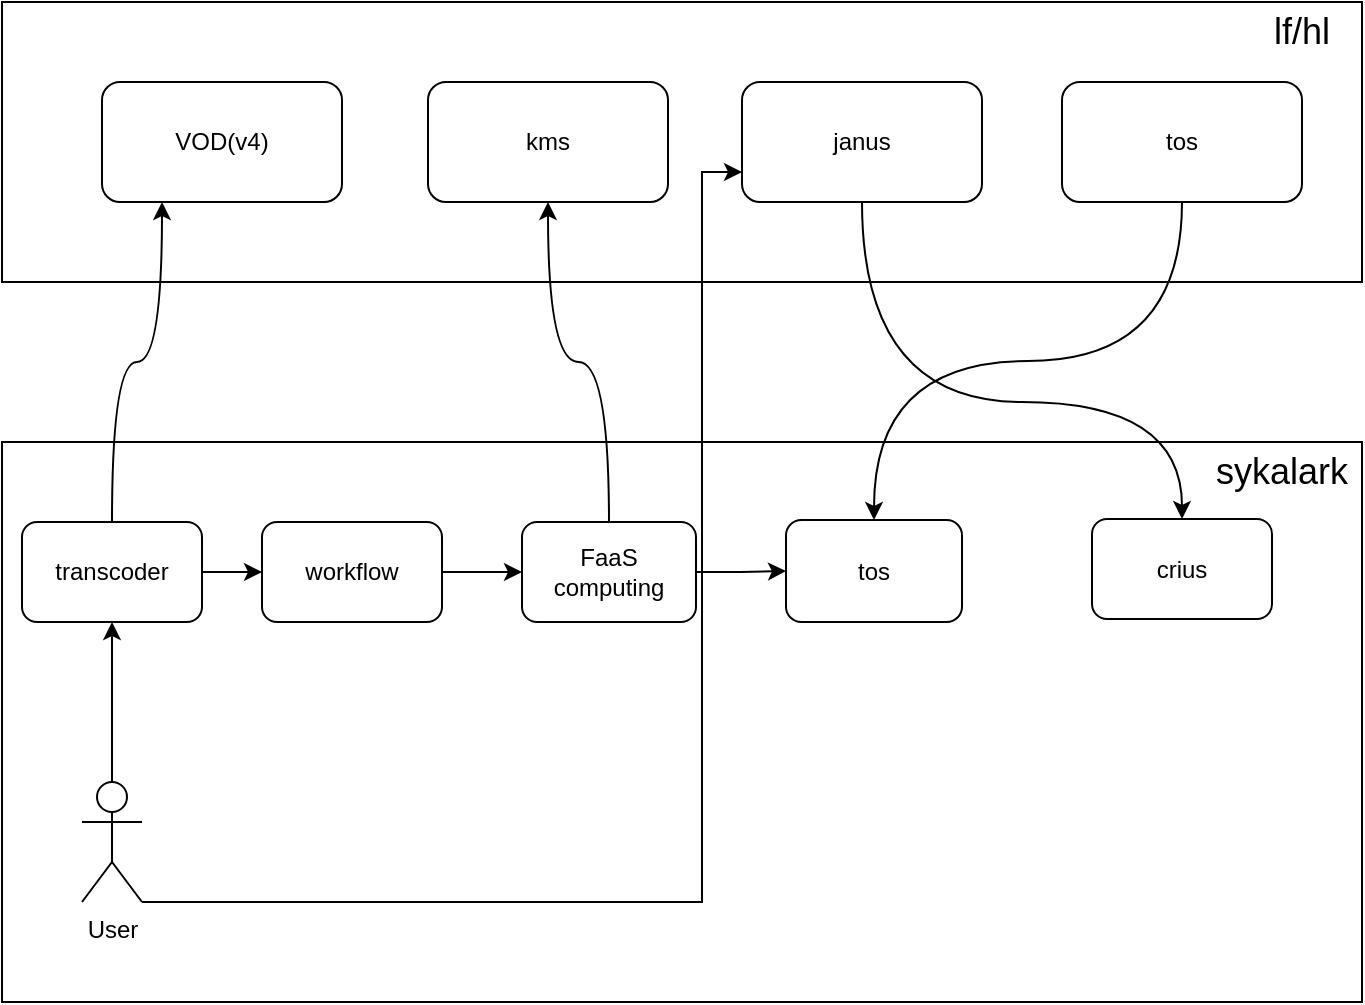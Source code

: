 <mxfile version="12.1.8" type="github" pages="1">
  <diagram id="3AnX0hbhMCEaTeI7DS21" name="Page-1">
    <mxGraphModel dx="1426" dy="722" grid="1" gridSize="10" guides="1" tooltips="1" connect="1" arrows="1" fold="1" page="1" pageScale="1" pageWidth="827" pageHeight="1169" math="0" shadow="0">
      <root>
        <mxCell id="0"/>
        <mxCell id="1" parent="0"/>
        <mxCell id="mSAxrHOzgFPKpsbtd0vX-1" value="" style="rounded=0;whiteSpace=wrap;html=1;" parent="1" vertex="1">
          <mxGeometry x="80" y="90" width="680" height="140" as="geometry"/>
        </mxCell>
        <mxCell id="mSAxrHOzgFPKpsbtd0vX-2" value="" style="rounded=0;whiteSpace=wrap;html=1;" parent="1" vertex="1">
          <mxGeometry x="80" y="310" width="680" height="280" as="geometry"/>
        </mxCell>
        <mxCell id="mSAxrHOzgFPKpsbtd0vX-3" value="VOD(v4)" style="rounded=1;whiteSpace=wrap;html=1;" parent="1" vertex="1">
          <mxGeometry x="130" y="130" width="120" height="60" as="geometry"/>
        </mxCell>
        <mxCell id="mSAxrHOzgFPKpsbtd0vX-4" value="kms" style="rounded=1;whiteSpace=wrap;html=1;" parent="1" vertex="1">
          <mxGeometry x="293" y="130" width="120" height="60" as="geometry"/>
        </mxCell>
        <mxCell id="mSAxrHOzgFPKpsbtd0vX-23" style="edgeStyle=orthogonalEdgeStyle;rounded=0;orthogonalLoop=1;jettySize=auto;html=1;exitX=0.5;exitY=1;exitDx=0;exitDy=0;entryX=0.5;entryY=0;entryDx=0;entryDy=0;curved=1;" parent="1" source="mSAxrHOzgFPKpsbtd0vX-5" target="mSAxrHOzgFPKpsbtd0vX-9" edge="1">
          <mxGeometry relative="1" as="geometry">
            <Array as="points">
              <mxPoint x="510" y="290"/>
              <mxPoint x="670" y="290"/>
            </Array>
          </mxGeometry>
        </mxCell>
        <mxCell id="mSAxrHOzgFPKpsbtd0vX-5" value="janus" style="rounded=1;whiteSpace=wrap;html=1;" parent="1" vertex="1">
          <mxGeometry x="450" y="130" width="120" height="60" as="geometry"/>
        </mxCell>
        <mxCell id="mSAxrHOzgFPKpsbtd0vX-22" style="edgeStyle=orthogonalEdgeStyle;rounded=0;orthogonalLoop=1;jettySize=auto;html=1;exitX=0.5;exitY=1;exitDx=0;exitDy=0;entryX=0.5;entryY=0;entryDx=0;entryDy=0;curved=1;" parent="1" source="mSAxrHOzgFPKpsbtd0vX-6" target="mSAxrHOzgFPKpsbtd0vX-10" edge="1">
          <mxGeometry relative="1" as="geometry"/>
        </mxCell>
        <mxCell id="mSAxrHOzgFPKpsbtd0vX-6" value="tos" style="rounded=1;whiteSpace=wrap;html=1;" parent="1" vertex="1">
          <mxGeometry x="610" y="130" width="120" height="60" as="geometry"/>
        </mxCell>
        <mxCell id="mSAxrHOzgFPKpsbtd0vX-18" style="edgeStyle=orthogonalEdgeStyle;rounded=0;orthogonalLoop=1;jettySize=auto;html=1;exitX=1;exitY=0.5;exitDx=0;exitDy=0;entryX=0;entryY=0.5;entryDx=0;entryDy=0;" parent="1" source="mSAxrHOzgFPKpsbtd0vX-7" target="mSAxrHOzgFPKpsbtd0vX-8" edge="1">
          <mxGeometry relative="1" as="geometry"/>
        </mxCell>
        <mxCell id="mSAxrHOzgFPKpsbtd0vX-7" value="workflow" style="rounded=1;whiteSpace=wrap;html=1;" parent="1" vertex="1">
          <mxGeometry x="210" y="350" width="90" height="50" as="geometry"/>
        </mxCell>
        <mxCell id="mSAxrHOzgFPKpsbtd0vX-20" style="edgeStyle=orthogonalEdgeStyle;rounded=0;orthogonalLoop=1;jettySize=auto;html=1;exitX=0.5;exitY=0;exitDx=0;exitDy=0;entryX=0.5;entryY=1;entryDx=0;entryDy=0;curved=1;" parent="1" source="mSAxrHOzgFPKpsbtd0vX-8" target="mSAxrHOzgFPKpsbtd0vX-4" edge="1">
          <mxGeometry relative="1" as="geometry"/>
        </mxCell>
        <mxCell id="mSAxrHOzgFPKpsbtd0vX-21" style="edgeStyle=orthogonalEdgeStyle;rounded=0;orthogonalLoop=1;jettySize=auto;html=1;exitX=1;exitY=0.5;exitDx=0;exitDy=0;entryX=0;entryY=0.5;entryDx=0;entryDy=0;" parent="1" source="mSAxrHOzgFPKpsbtd0vX-8" target="mSAxrHOzgFPKpsbtd0vX-10" edge="1">
          <mxGeometry relative="1" as="geometry"/>
        </mxCell>
        <mxCell id="mSAxrHOzgFPKpsbtd0vX-8" value="FaaS computing" style="rounded=1;whiteSpace=wrap;html=1;" parent="1" vertex="1">
          <mxGeometry x="340" y="350" width="87" height="50" as="geometry"/>
        </mxCell>
        <mxCell id="mSAxrHOzgFPKpsbtd0vX-9" value="crius" style="rounded=1;whiteSpace=wrap;html=1;" parent="1" vertex="1">
          <mxGeometry x="625" y="348.5" width="90" height="50" as="geometry"/>
        </mxCell>
        <mxCell id="mSAxrHOzgFPKpsbtd0vX-10" value="tos" style="rounded=1;whiteSpace=wrap;html=1;" parent="1" vertex="1">
          <mxGeometry x="472" y="349" width="88" height="51" as="geometry"/>
        </mxCell>
        <mxCell id="mSAxrHOzgFPKpsbtd0vX-27" style="rounded=0;orthogonalLoop=1;jettySize=auto;html=1;exitX=1;exitY=1;exitDx=0;exitDy=0;exitPerimeter=0;entryX=0;entryY=0.75;entryDx=0;entryDy=0;edgeStyle=orthogonalEdgeStyle;" parent="1" source="mSAxrHOzgFPKpsbtd0vX-13" target="mSAxrHOzgFPKpsbtd0vX-5" edge="1">
          <mxGeometry relative="1" as="geometry">
            <mxPoint x="400" y="260" as="targetPoint"/>
            <Array as="points">
              <mxPoint x="430" y="540"/>
              <mxPoint x="430" y="175"/>
            </Array>
          </mxGeometry>
        </mxCell>
        <mxCell id="1srC5_BeZXgZBqzFrj7j-2" style="edgeStyle=orthogonalEdgeStyle;rounded=0;orthogonalLoop=1;jettySize=auto;html=1;exitX=0.5;exitY=0;exitDx=0;exitDy=0;exitPerimeter=0;entryX=0.5;entryY=1;entryDx=0;entryDy=0;" edge="1" parent="1" source="mSAxrHOzgFPKpsbtd0vX-13" target="OKaf-QzqjjtOVxdVz988-3">
          <mxGeometry relative="1" as="geometry"/>
        </mxCell>
        <mxCell id="mSAxrHOzgFPKpsbtd0vX-13" value="User" style="shape=umlActor;verticalLabelPosition=bottom;labelBackgroundColor=#ffffff;verticalAlign=top;html=1;outlineConnect=0;" parent="1" vertex="1">
          <mxGeometry x="120" y="480" width="30" height="60" as="geometry"/>
        </mxCell>
        <mxCell id="mSAxrHOzgFPKpsbtd0vX-16" value="&lt;font style=&quot;font-size: 18px&quot;&gt;lf/hl&lt;/font&gt;" style="text;html=1;strokeColor=none;fillColor=none;align=center;verticalAlign=middle;whiteSpace=wrap;rounded=0;" parent="1" vertex="1">
          <mxGeometry x="700" y="90" width="60" height="30" as="geometry"/>
        </mxCell>
        <mxCell id="mSAxrHOzgFPKpsbtd0vX-17" value="&lt;span style=&quot;font-size: 18px&quot;&gt;sykalark&lt;/span&gt;" style="text;html=1;strokeColor=none;fillColor=none;align=center;verticalAlign=middle;whiteSpace=wrap;rounded=0;" parent="1" vertex="1">
          <mxGeometry x="690" y="310" width="60" height="30" as="geometry"/>
        </mxCell>
        <mxCell id="OKaf-QzqjjtOVxdVz988-6" style="edgeStyle=orthogonalEdgeStyle;rounded=0;orthogonalLoop=1;jettySize=auto;html=1;exitX=0.5;exitY=0;exitDx=0;exitDy=0;entryX=0.25;entryY=1;entryDx=0;entryDy=0;curved=1;" parent="1" source="OKaf-QzqjjtOVxdVz988-3" target="mSAxrHOzgFPKpsbtd0vX-3" edge="1">
          <mxGeometry relative="1" as="geometry"/>
        </mxCell>
        <mxCell id="1srC5_BeZXgZBqzFrj7j-1" style="edgeStyle=orthogonalEdgeStyle;rounded=0;orthogonalLoop=1;jettySize=auto;html=1;exitX=1;exitY=0.5;exitDx=0;exitDy=0;entryX=0;entryY=0.5;entryDx=0;entryDy=0;" edge="1" parent="1" source="OKaf-QzqjjtOVxdVz988-3" target="mSAxrHOzgFPKpsbtd0vX-7">
          <mxGeometry relative="1" as="geometry"/>
        </mxCell>
        <mxCell id="OKaf-QzqjjtOVxdVz988-3" value="transcoder" style="rounded=1;whiteSpace=wrap;html=1;" parent="1" vertex="1">
          <mxGeometry x="90" y="350" width="90" height="50" as="geometry"/>
        </mxCell>
      </root>
    </mxGraphModel>
  </diagram>
</mxfile>
